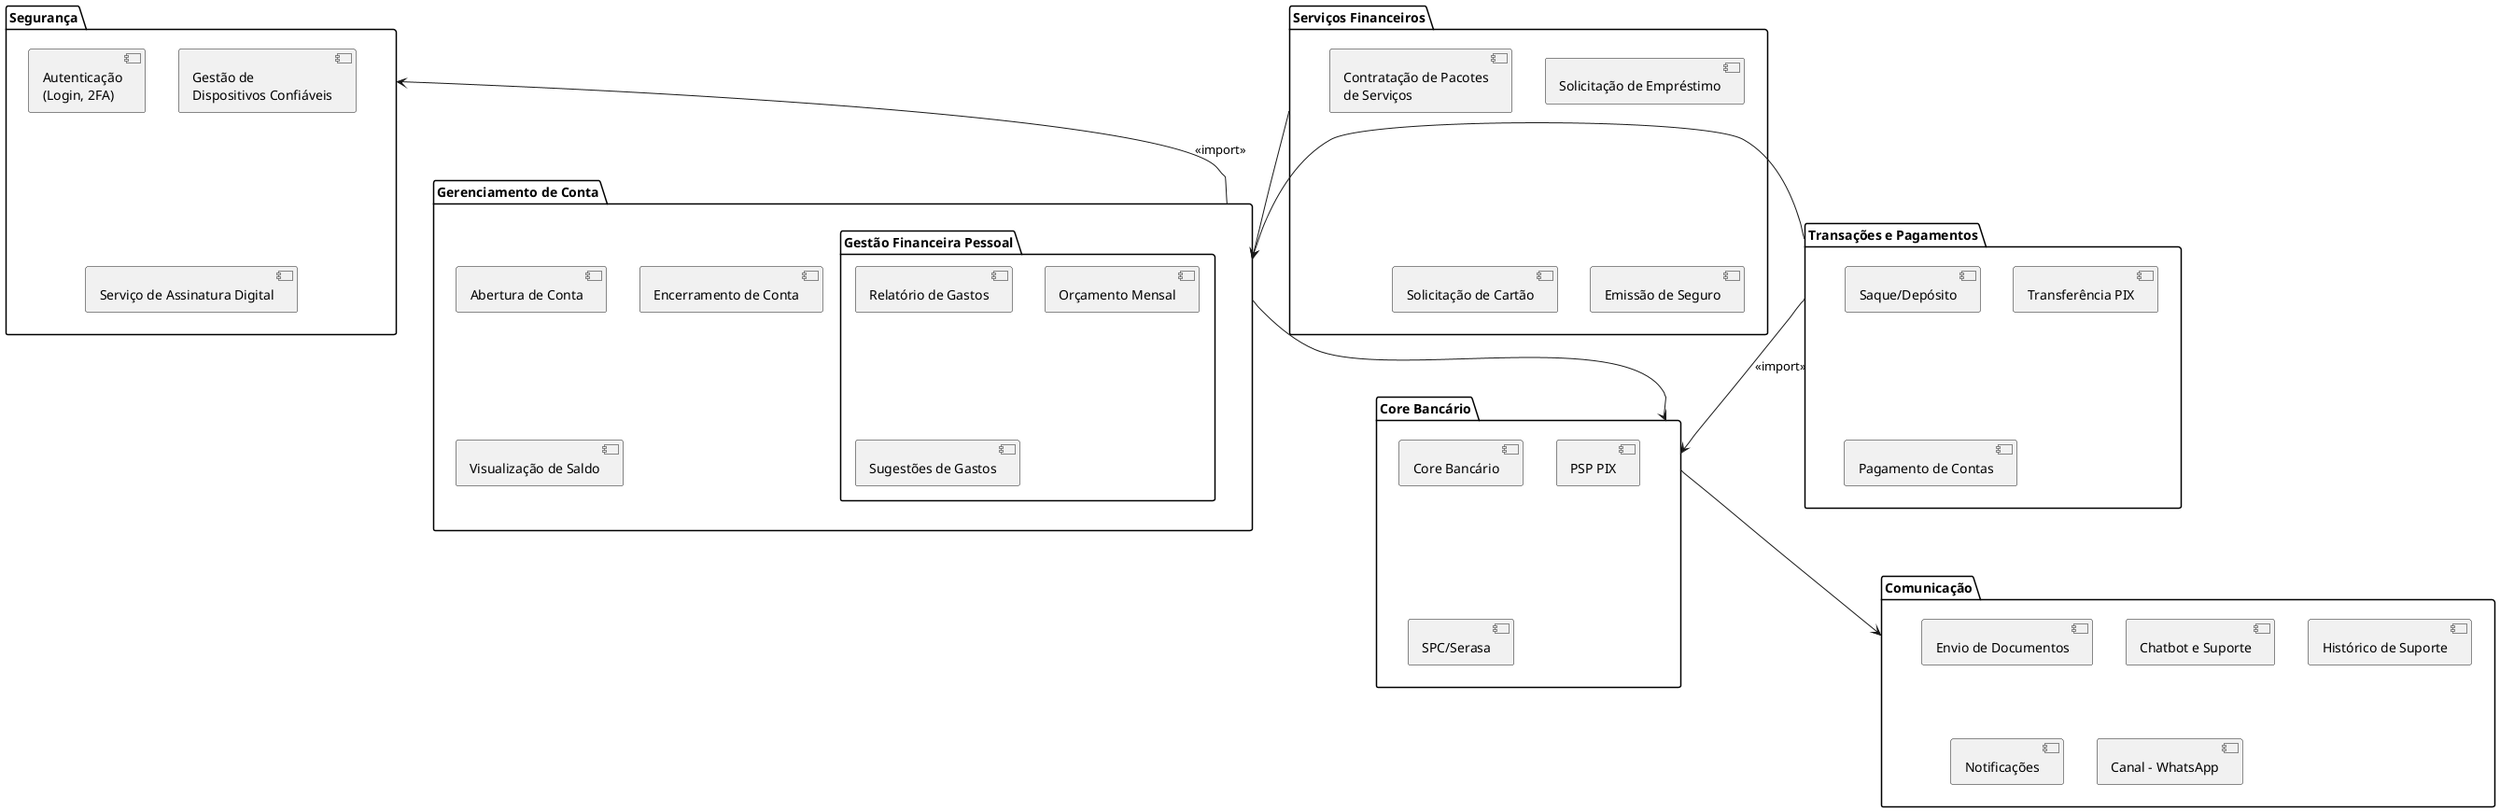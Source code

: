 @startuml packs

package "Segurança" as Security {
  [Autenticação\n(Login, 2FA)]
  [Gestão de\nDispositivos Confiáveis]
  [Serviço de Assinatura Digital]
}

package "Serviços Financeiros" as Services {
  [Solicitação de Empréstimo]
  [Contratação de Pacotes\nde Serviços]
  [Solicitação de Cartão]
  [Emissão de Seguro]
}

package "Core Bancário" as Core {
  [Core Bancário]
  [PSP PIX]
  [SPC/Serasa]
}

package "Gerenciamento de Conta" as Account {
  [Abertura de Conta]
  [Encerramento de Conta]
  [Visualização de Saldo] 
  package "Gestão Financeira Pessoal" as Management {
    [Relatório de Gastos]
    [Orçamento Mensal]
    [Sugestões de Gastos]
  }
}

package "Transações e Pagamentos" as Transactions {
  [Saque/Depósito]
  [Transferência PIX]
  [Pagamento de Contas]
}

package "Comunicação" as Communication {
  [Envio de Documentos]
  [Chatbot e Suporte]
  [Histórico de Suporte]
  [Notificações]
  [Canal - WhatsApp]
}

Account --> Security : <<import>>        
Account --> Core           
Transactions --> Core : <<import>>
Transactions --> Account
Services --> Account              
Core --> Communication

@enduml